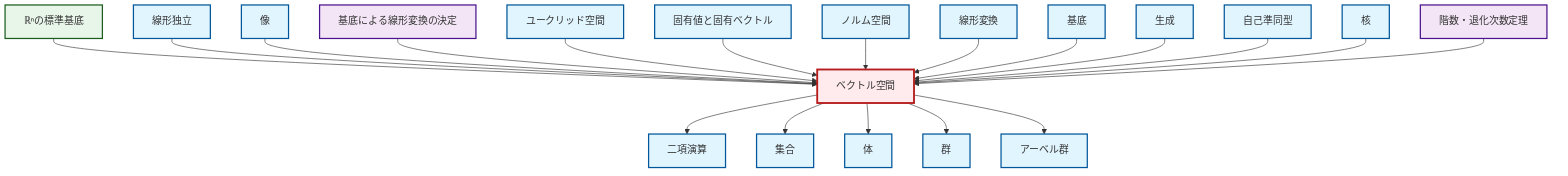graph TD
    classDef definition fill:#e1f5fe,stroke:#01579b,stroke-width:2px
    classDef theorem fill:#f3e5f5,stroke:#4a148c,stroke-width:2px
    classDef axiom fill:#fff3e0,stroke:#e65100,stroke-width:2px
    classDef example fill:#e8f5e9,stroke:#1b5e20,stroke-width:2px
    classDef current fill:#ffebee,stroke:#b71c1c,stroke-width:3px
    def-field["体"]:::definition
    def-image["像"]:::definition
    thm-rank-nullity["階数・退化次数定理"]:::theorem
    def-linear-independence["線形独立"]:::definition
    def-euclidean-space["ユークリッド空間"]:::definition
    thm-linear-transformation-basis["基底による線形変換の決定"]:::theorem
    def-kernel["核"]:::definition
    def-normed-vector-space["ノルム空間"]:::definition
    def-vector-space["ベクトル空間"]:::definition
    def-basis["基底"]:::definition
    def-set["集合"]:::definition
    def-eigenvalue-eigenvector["固有値と固有ベクトル"]:::definition
    def-group["群"]:::definition
    def-endomorphism["自己準同型"]:::definition
    def-linear-transformation["線形変換"]:::definition
    def-binary-operation["二項演算"]:::definition
    ex-standard-basis-rn["ℝⁿの標準基底"]:::example
    def-abelian-group["アーベル群"]:::definition
    def-span["生成"]:::definition
    ex-standard-basis-rn --> def-vector-space
    def-linear-independence --> def-vector-space
    def-vector-space --> def-binary-operation
    def-image --> def-vector-space
    thm-linear-transformation-basis --> def-vector-space
    def-euclidean-space --> def-vector-space
    def-vector-space --> def-set
    def-eigenvalue-eigenvector --> def-vector-space
    def-normed-vector-space --> def-vector-space
    def-vector-space --> def-field
    def-linear-transformation --> def-vector-space
    def-basis --> def-vector-space
    def-vector-space --> def-group
    def-span --> def-vector-space
    def-vector-space --> def-abelian-group
    def-endomorphism --> def-vector-space
    def-kernel --> def-vector-space
    thm-rank-nullity --> def-vector-space
    class def-vector-space current